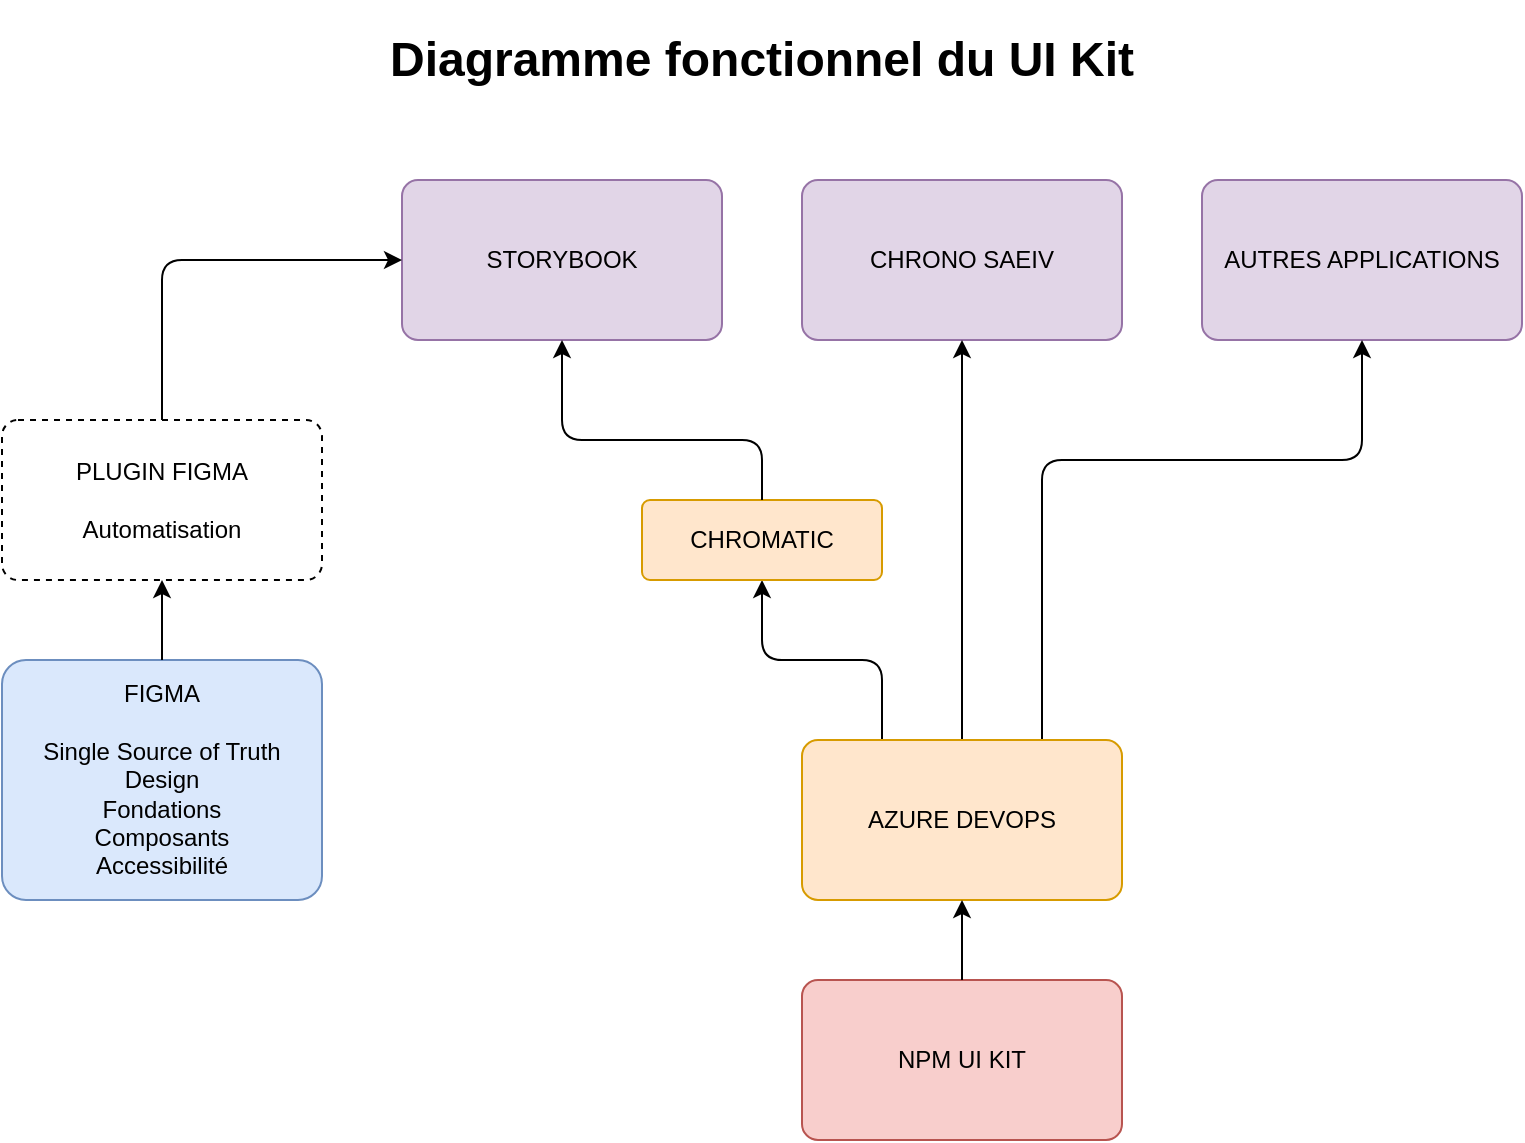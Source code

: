 <mxfile version="15.8.8" type="github">
  <diagram name="Page-1" id="c7488fd3-1785-93aa-aadb-54a6760d102a">
    <mxGraphModel dx="1422" dy="772" grid="1" gridSize="10" guides="1" tooltips="1" connect="1" arrows="1" fold="1" page="1" pageScale="1" pageWidth="1100" pageHeight="850" background="none" math="0" shadow="0">
      <root>
        <mxCell id="0" />
        <mxCell id="1" parent="0" />
        <mxCell id="Tccu-ew2ln0pexr-4rRw-31" value="&lt;h1&gt;Diagramme fonctionnel du UI Kit&lt;/h1&gt;" style="text;html=1;strokeColor=none;fillColor=none;spacing=5;spacingTop=-20;whiteSpace=wrap;overflow=hidden;rounded=0;align=center;" parent="1" vertex="1">
          <mxGeometry x="80" y="40" width="760" height="40" as="geometry" />
        </mxCell>
        <mxCell id="YOE7d0ipDMbA9e8X7rGO-6" value="AUTRES APPLICATIONS" style="rounded=1;whiteSpace=wrap;html=1;arcSize=10;fillColor=#e1d5e7;strokeColor=#9673a6;" parent="1" vertex="1">
          <mxGeometry x="680" y="120" width="160" height="80" as="geometry" />
        </mxCell>
        <mxCell id="YOE7d0ipDMbA9e8X7rGO-12" value="" style="endArrow=classic;html=1;shadow=0;endSize=6;strokeColor=#000000;entryX=0.5;entryY=1;entryDx=0;entryDy=0;exitX=0.75;exitY=0;exitDx=0;exitDy=0;" parent="1" source="tBBY-zIX_COKxprFF8_Z-13" target="YOE7d0ipDMbA9e8X7rGO-6" edge="1">
          <mxGeometry width="50" height="50" relative="1" as="geometry">
            <mxPoint x="640" y="300" as="sourcePoint" />
            <mxPoint x="270" y="160" as="targetPoint" />
            <Array as="points">
              <mxPoint x="600" y="260" />
              <mxPoint x="760" y="260" />
            </Array>
          </mxGeometry>
        </mxCell>
        <mxCell id="YOE7d0ipDMbA9e8X7rGO-14" value="CHRONO SAEIV" style="rounded=1;whiteSpace=wrap;html=1;arcSize=10;fillColor=#e1d5e7;strokeColor=#9673a6;" parent="1" vertex="1">
          <mxGeometry x="480" y="120" width="160" height="80" as="geometry" />
        </mxCell>
        <mxCell id="tBBY-zIX_COKxprFF8_Z-1" value="STORYBOOK" style="rounded=1;whiteSpace=wrap;html=1;arcSize=10;fillColor=#e1d5e7;strokeColor=#9673a6;" vertex="1" parent="1">
          <mxGeometry x="280" y="120" width="160" height="80" as="geometry" />
        </mxCell>
        <mxCell id="tBBY-zIX_COKxprFF8_Z-2" value="" style="endArrow=classic;html=1;exitX=0.25;exitY=0;exitDx=0;exitDy=0;entryX=0.5;entryY=1;entryDx=0;entryDy=0;" edge="1" parent="1" source="tBBY-zIX_COKxprFF8_Z-13" target="tBBY-zIX_COKxprFF8_Z-15">
          <mxGeometry width="50" height="50" relative="1" as="geometry">
            <mxPoint x="880" y="240" as="sourcePoint" />
            <mxPoint x="879.8" y="200" as="targetPoint" />
            <Array as="points">
              <mxPoint x="520" y="360" />
              <mxPoint x="460" y="360" />
            </Array>
          </mxGeometry>
        </mxCell>
        <mxCell id="tBBY-zIX_COKxprFF8_Z-4" value="FIGMA&lt;br&gt;&lt;br&gt;Single Source of Truth&lt;br&gt;Design&lt;br&gt;Fondations&lt;br&gt;Composants&lt;br&gt;Accessibilité" style="rounded=1;whiteSpace=wrap;html=1;arcSize=10;fillColor=#dae8fc;strokeColor=#6c8ebf;" vertex="1" parent="1">
          <mxGeometry x="80" y="360" width="160" height="120" as="geometry" />
        </mxCell>
        <mxCell id="tBBY-zIX_COKxprFF8_Z-11" value="" style="endArrow=classic;html=1;shadow=0;endSize=6;strokeColor=#000000;entryX=0.5;entryY=1;entryDx=0;entryDy=0;exitX=0.5;exitY=0;exitDx=0;exitDy=0;" edge="1" parent="1" source="tBBY-zIX_COKxprFF8_Z-13" target="YOE7d0ipDMbA9e8X7rGO-14">
          <mxGeometry width="50" height="50" relative="1" as="geometry">
            <mxPoint x="570" y="290" as="sourcePoint" />
            <mxPoint x="720" y="200" as="targetPoint" />
            <Array as="points" />
          </mxGeometry>
        </mxCell>
        <mxCell id="tBBY-zIX_COKxprFF8_Z-12" value="NPM UI KIT" style="rounded=1;whiteSpace=wrap;html=1;arcSize=10;fillColor=#f8cecc;strokeColor=#b85450;" vertex="1" parent="1">
          <mxGeometry x="480" y="520" width="160" height="80" as="geometry" />
        </mxCell>
        <mxCell id="tBBY-zIX_COKxprFF8_Z-13" value="AZURE DEVOPS" style="whiteSpace=wrap;html=1;rounded=1;strokeColor=#d79b00;fillColor=#ffe6cc;arcSize=10;" vertex="1" parent="1">
          <mxGeometry x="480" y="400" width="160" height="80" as="geometry" />
        </mxCell>
        <mxCell id="tBBY-zIX_COKxprFF8_Z-14" value="" style="endArrow=classic;html=1;exitX=0.5;exitY=0;exitDx=0;exitDy=0;entryX=0.5;entryY=1;entryDx=0;entryDy=0;" edge="1" parent="1" source="tBBY-zIX_COKxprFF8_Z-12" target="tBBY-zIX_COKxprFF8_Z-13">
          <mxGeometry width="50" height="50" relative="1" as="geometry">
            <mxPoint x="890" y="450" as="sourcePoint" />
            <mxPoint x="890" y="410" as="targetPoint" />
          </mxGeometry>
        </mxCell>
        <mxCell id="tBBY-zIX_COKxprFF8_Z-15" value="CHROMATIC" style="rounded=1;whiteSpace=wrap;html=1;arcSize=10;fillColor=#ffe6cc;strokeColor=#d79b00;" vertex="1" parent="1">
          <mxGeometry x="400" y="280" width="120" height="40" as="geometry" />
        </mxCell>
        <mxCell id="tBBY-zIX_COKxprFF8_Z-17" value="" style="endArrow=classic;html=1;exitX=0.5;exitY=0;exitDx=0;exitDy=0;entryX=0.5;entryY=1;entryDx=0;entryDy=0;" edge="1" parent="1" source="tBBY-zIX_COKxprFF8_Z-15" target="tBBY-zIX_COKxprFF8_Z-1">
          <mxGeometry width="50" height="50" relative="1" as="geometry">
            <mxPoint x="880" y="360" as="sourcePoint" />
            <mxPoint x="880" y="320" as="targetPoint" />
            <Array as="points">
              <mxPoint x="460" y="250" />
              <mxPoint x="360" y="250" />
            </Array>
          </mxGeometry>
        </mxCell>
        <mxCell id="tBBY-zIX_COKxprFF8_Z-18" value="PLUGIN FIGMA&lt;br&gt;&lt;br&gt;Automatisation" style="rounded=1;whiteSpace=wrap;html=1;arcSize=10;dashed=1;" vertex="1" parent="1">
          <mxGeometry x="80" y="240" width="160" height="80" as="geometry" />
        </mxCell>
        <mxCell id="tBBY-zIX_COKxprFF8_Z-19" value="" style="endArrow=classic;html=1;exitX=0.5;exitY=0;exitDx=0;exitDy=0;entryX=0.5;entryY=1;entryDx=0;entryDy=0;" edge="1" parent="1" source="tBBY-zIX_COKxprFF8_Z-4" target="tBBY-zIX_COKxprFF8_Z-18">
          <mxGeometry width="50" height="50" relative="1" as="geometry">
            <mxPoint x="290" y="380" as="sourcePoint" />
            <mxPoint x="290" y="340" as="targetPoint" />
          </mxGeometry>
        </mxCell>
        <mxCell id="tBBY-zIX_COKxprFF8_Z-21" value="" style="endArrow=classic;html=1;exitX=0.5;exitY=0;exitDx=0;exitDy=0;entryX=0;entryY=0.5;entryDx=0;entryDy=0;" edge="1" parent="1" source="tBBY-zIX_COKxprFF8_Z-18" target="tBBY-zIX_COKxprFF8_Z-1">
          <mxGeometry width="50" height="50" relative="1" as="geometry">
            <mxPoint x="170" y="370" as="sourcePoint" />
            <mxPoint x="170" y="330" as="targetPoint" />
            <Array as="points">
              <mxPoint x="160" y="160" />
            </Array>
          </mxGeometry>
        </mxCell>
      </root>
    </mxGraphModel>
  </diagram>
</mxfile>
